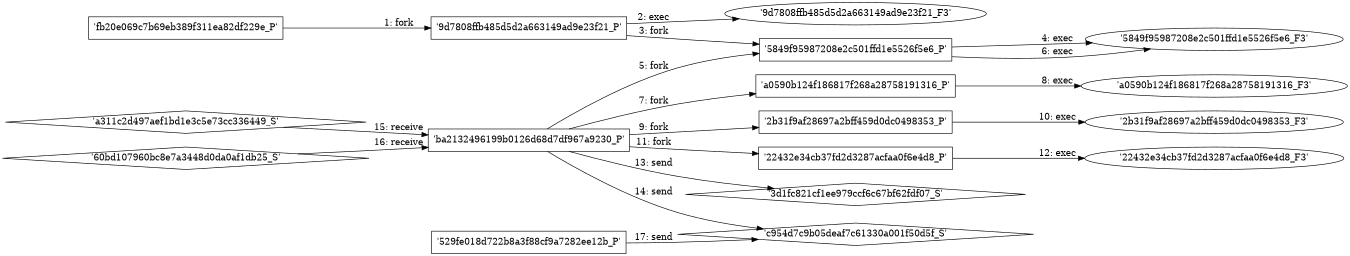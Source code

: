 digraph "D:\Learning\Paper\apt\基于CTI的攻击预警\Dataset\攻击图\ASGfromALLCTI\Threat Roundup for August 24-31.dot" {
rankdir="LR"
size="9"
fixedsize="false"
splines="true"
nodesep=0.3
ranksep=0
fontsize=10
overlap="scalexy"
engine= "neato"
	"'fb20e069c7b69eb389f311ea82df229e_P'" [node_type=Process shape=box]
	"'9d7808ffb485d5d2a663149ad9e23f21_P'" [node_type=Process shape=box]
	"'fb20e069c7b69eb389f311ea82df229e_P'" -> "'9d7808ffb485d5d2a663149ad9e23f21_P'" [label="1: fork"]
	"'9d7808ffb485d5d2a663149ad9e23f21_P'" [node_type=Process shape=box]
	"'9d7808ffb485d5d2a663149ad9e23f21_F3'" [node_type=File shape=ellipse]
	"'9d7808ffb485d5d2a663149ad9e23f21_P'" -> "'9d7808ffb485d5d2a663149ad9e23f21_F3'" [label="2: exec"]
	"'9d7808ffb485d5d2a663149ad9e23f21_P'" [node_type=Process shape=box]
	"'5849f95987208e2c501ffd1e5526f5e6_P'" [node_type=Process shape=box]
	"'9d7808ffb485d5d2a663149ad9e23f21_P'" -> "'5849f95987208e2c501ffd1e5526f5e6_P'" [label="3: fork"]
	"'5849f95987208e2c501ffd1e5526f5e6_P'" [node_type=Process shape=box]
	"'5849f95987208e2c501ffd1e5526f5e6_F3'" [node_type=File shape=ellipse]
	"'5849f95987208e2c501ffd1e5526f5e6_P'" -> "'5849f95987208e2c501ffd1e5526f5e6_F3'" [label="4: exec"]
	"'ba2132496199b0126d68d7df967a9230_P'" [node_type=Process shape=box]
	"'5849f95987208e2c501ffd1e5526f5e6_P'" [node_type=Process shape=box]
	"'ba2132496199b0126d68d7df967a9230_P'" -> "'5849f95987208e2c501ffd1e5526f5e6_P'" [label="5: fork"]
	"'5849f95987208e2c501ffd1e5526f5e6_P'" [node_type=Process shape=box]
	"'5849f95987208e2c501ffd1e5526f5e6_F3'" [node_type=File shape=ellipse]
	"'5849f95987208e2c501ffd1e5526f5e6_P'" -> "'5849f95987208e2c501ffd1e5526f5e6_F3'" [label="6: exec"]
	"'ba2132496199b0126d68d7df967a9230_P'" [node_type=Process shape=box]
	"'a0590b124f186817f268a28758191316_P'" [node_type=Process shape=box]
	"'ba2132496199b0126d68d7df967a9230_P'" -> "'a0590b124f186817f268a28758191316_P'" [label="7: fork"]
	"'a0590b124f186817f268a28758191316_P'" [node_type=Process shape=box]
	"'a0590b124f186817f268a28758191316_F3'" [node_type=File shape=ellipse]
	"'a0590b124f186817f268a28758191316_P'" -> "'a0590b124f186817f268a28758191316_F3'" [label="8: exec"]
	"'ba2132496199b0126d68d7df967a9230_P'" [node_type=Process shape=box]
	"'2b31f9af28697a2bff459d0dc0498353_P'" [node_type=Process shape=box]
	"'ba2132496199b0126d68d7df967a9230_P'" -> "'2b31f9af28697a2bff459d0dc0498353_P'" [label="9: fork"]
	"'2b31f9af28697a2bff459d0dc0498353_P'" [node_type=Process shape=box]
	"'2b31f9af28697a2bff459d0dc0498353_F3'" [node_type=File shape=ellipse]
	"'2b31f9af28697a2bff459d0dc0498353_P'" -> "'2b31f9af28697a2bff459d0dc0498353_F3'" [label="10: exec"]
	"'ba2132496199b0126d68d7df967a9230_P'" [node_type=Process shape=box]
	"'22432e34cb37fd2d3287acfaa0f6e4d8_P'" [node_type=Process shape=box]
	"'ba2132496199b0126d68d7df967a9230_P'" -> "'22432e34cb37fd2d3287acfaa0f6e4d8_P'" [label="11: fork"]
	"'22432e34cb37fd2d3287acfaa0f6e4d8_P'" [node_type=Process shape=box]
	"'22432e34cb37fd2d3287acfaa0f6e4d8_F3'" [node_type=File shape=ellipse]
	"'22432e34cb37fd2d3287acfaa0f6e4d8_P'" -> "'22432e34cb37fd2d3287acfaa0f6e4d8_F3'" [label="12: exec"]
	"'3d1fc821cf1ee979ccf6c67bf62fdf07_S'" [node_type=Socket shape=diamond]
	"'ba2132496199b0126d68d7df967a9230_P'" [node_type=Process shape=box]
	"'ba2132496199b0126d68d7df967a9230_P'" -> "'3d1fc821cf1ee979ccf6c67bf62fdf07_S'" [label="13: send"]
	"'c954d7c9b05deaf7c61330a001f50d5f_S'" [node_type=Socket shape=diamond]
	"'ba2132496199b0126d68d7df967a9230_P'" [node_type=Process shape=box]
	"'ba2132496199b0126d68d7df967a9230_P'" -> "'c954d7c9b05deaf7c61330a001f50d5f_S'" [label="14: send"]
	"'ba2132496199b0126d68d7df967a9230_P'" [node_type=Process shape=box]
	"'a311c2d497aef1bd1e3c5e73cc336449_S'" [node_type=Socket shape=diamond]
	"'a311c2d497aef1bd1e3c5e73cc336449_S'" -> "'ba2132496199b0126d68d7df967a9230_P'" [label="15: receive"]
	"'ba2132496199b0126d68d7df967a9230_P'" [node_type=Process shape=box]
	"'60bd107960bc8e7a3448d0da0af1db25_S'" [node_type=Socket shape=diamond]
	"'60bd107960bc8e7a3448d0da0af1db25_S'" -> "'ba2132496199b0126d68d7df967a9230_P'" [label="16: receive"]
	"'c954d7c9b05deaf7c61330a001f50d5f_S'" [node_type=Socket shape=diamond]
	"'529fe018d722b8a3f88cf9a7282ee12b_P'" [node_type=Process shape=box]
	"'529fe018d722b8a3f88cf9a7282ee12b_P'" -> "'c954d7c9b05deaf7c61330a001f50d5f_S'" [label="17: send"]
}
